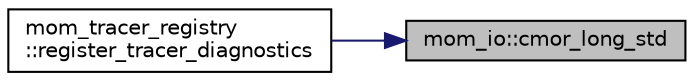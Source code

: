 digraph "mom_io::cmor_long_std"
{
 // INTERACTIVE_SVG=YES
 // LATEX_PDF_SIZE
  edge [fontname="Helvetica",fontsize="10",labelfontname="Helvetica",labelfontsize="10"];
  node [fontname="Helvetica",fontsize="10",shape=record];
  rankdir="RL";
  Node1 [label="mom_io::cmor_long_std",height=0.2,width=0.4,color="black", fillcolor="grey75", style="filled", fontcolor="black",tooltip="This function returns the CMOR standard name given a CMOR longname, based on the standard pattern of ..."];
  Node1 -> Node2 [dir="back",color="midnightblue",fontsize="10",style="solid",fontname="Helvetica"];
  Node2 [label="mom_tracer_registry\l::register_tracer_diagnostics",height=0.2,width=0.4,color="black", fillcolor="white", style="filled",URL="$namespacemom__tracer__registry.html#a6210cf64994a49ae3c14e3500c957fb1",tooltip="register_tracer_diagnostics does a set of register_diag_field calls for any previously registered in ..."];
}
